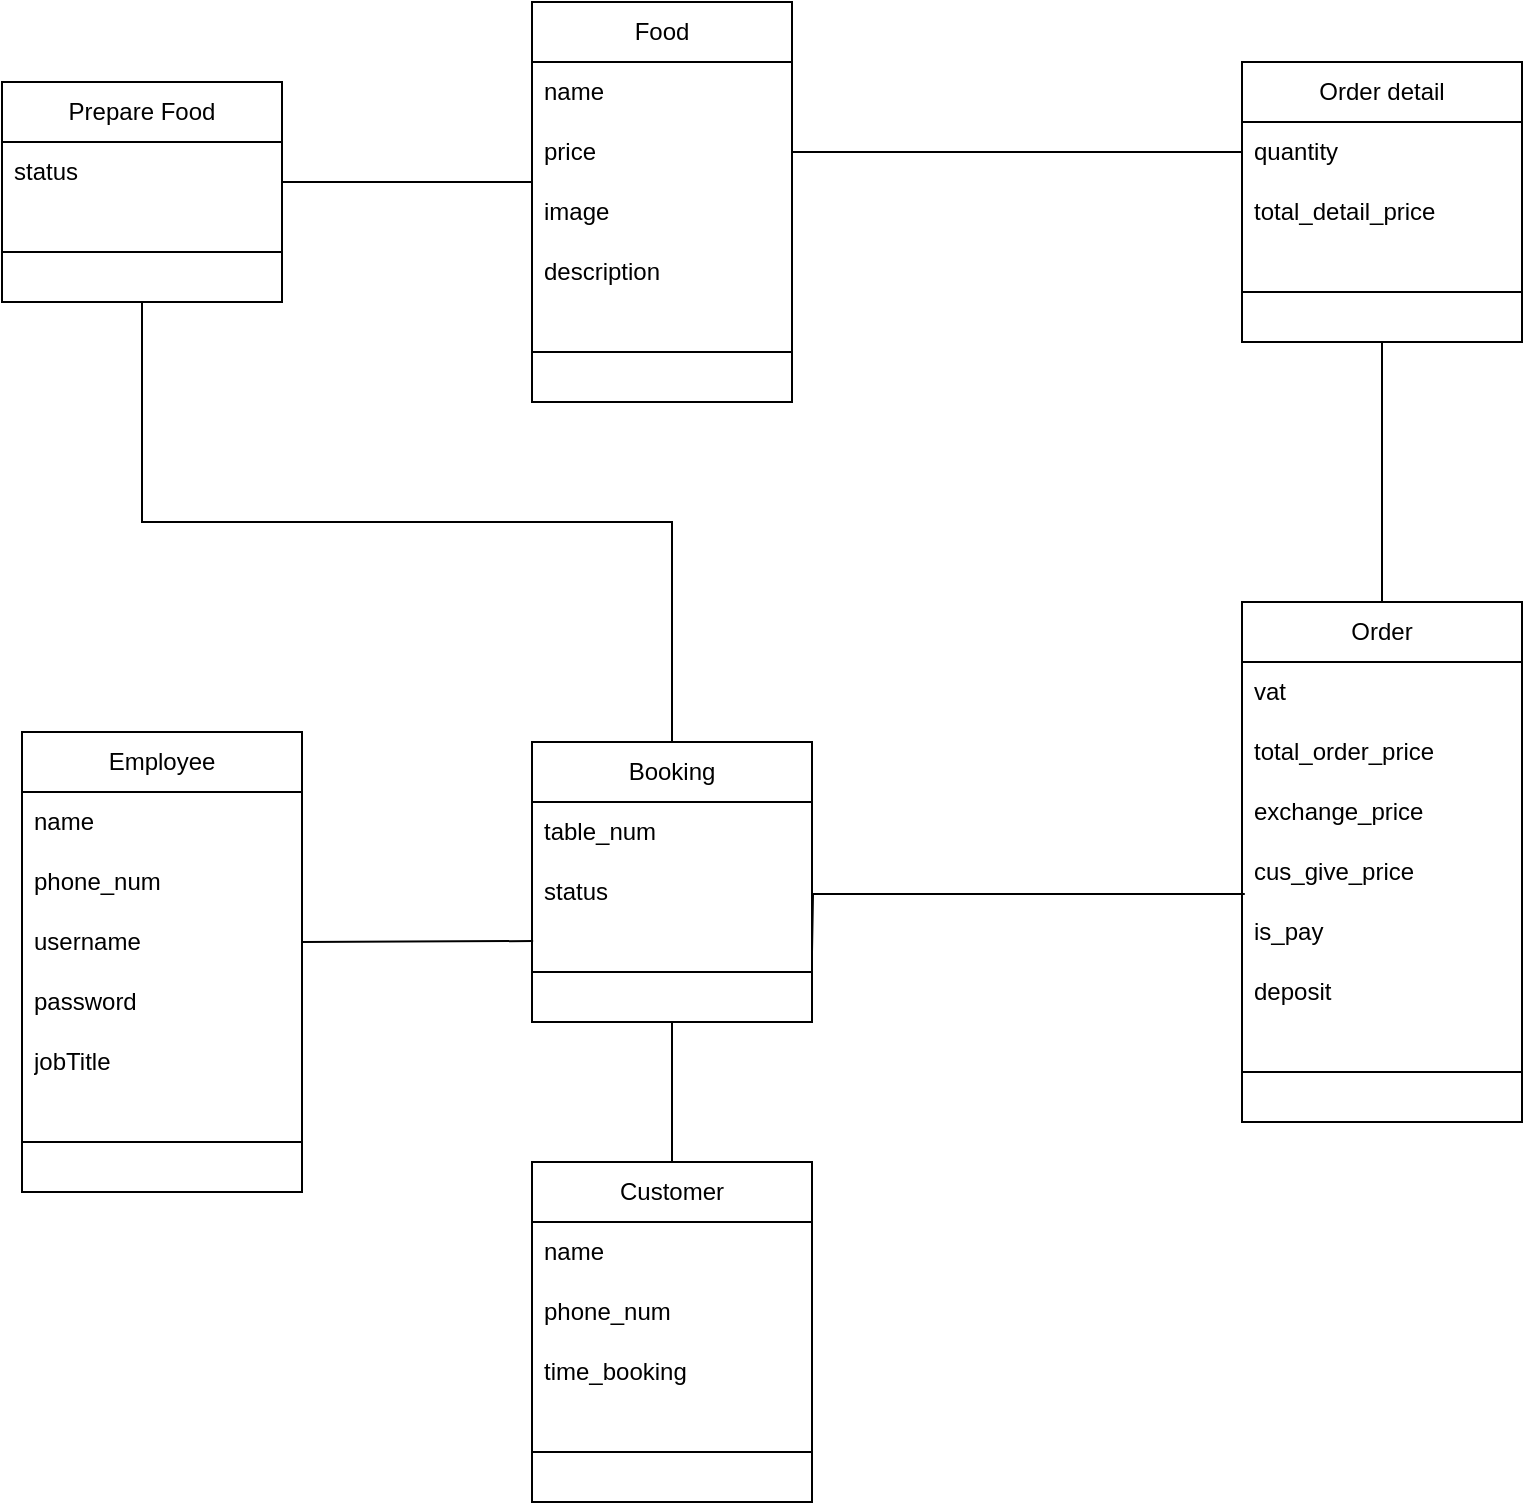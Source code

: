 <mxfile version="20.8.20" type="github">
  <diagram id="MoB5xcONRTag6QHiS8JQ" name="Trang-1">
    <mxGraphModel dx="2261" dy="764" grid="1" gridSize="10" guides="1" tooltips="1" connect="1" arrows="1" fold="1" page="1" pageScale="1" pageWidth="827" pageHeight="1169" math="0" shadow="0">
      <root>
        <mxCell id="0" />
        <mxCell id="1" parent="0" />
        <mxCell id="PEDPwi1cgqmKv0sQqlLi-3" value="Employee" style="swimlane;fontStyle=0;childLayout=stackLayout;horizontal=1;startSize=30;horizontalStack=0;resizeParent=1;resizeParentMax=0;resizeLast=0;collapsible=1;marginBottom=0;whiteSpace=wrap;html=1;" parent="1" vertex="1">
          <mxGeometry x="-390" y="475" width="140" height="230" as="geometry" />
        </mxCell>
        <mxCell id="PEDPwi1cgqmKv0sQqlLi-4" value="name" style="text;strokeColor=none;fillColor=none;align=left;verticalAlign=middle;spacingLeft=4;spacingRight=4;overflow=hidden;points=[[0,0.5],[1,0.5]];portConstraint=eastwest;rotatable=0;whiteSpace=wrap;html=1;" parent="PEDPwi1cgqmKv0sQqlLi-3" vertex="1">
          <mxGeometry y="30" width="140" height="30" as="geometry" />
        </mxCell>
        <mxCell id="PEDPwi1cgqmKv0sQqlLi-5" value="phone_num" style="text;strokeColor=none;fillColor=none;align=left;verticalAlign=middle;spacingLeft=4;spacingRight=4;overflow=hidden;points=[[0,0.5],[1,0.5]];portConstraint=eastwest;rotatable=0;whiteSpace=wrap;html=1;" parent="PEDPwi1cgqmKv0sQqlLi-3" vertex="1">
          <mxGeometry y="60" width="140" height="30" as="geometry" />
        </mxCell>
        <mxCell id="PEDPwi1cgqmKv0sQqlLi-6" value="username" style="text;strokeColor=none;fillColor=none;align=left;verticalAlign=middle;spacingLeft=4;spacingRight=4;overflow=hidden;points=[[0,0.5],[1,0.5]];portConstraint=eastwest;rotatable=0;whiteSpace=wrap;html=1;" parent="PEDPwi1cgqmKv0sQqlLi-3" vertex="1">
          <mxGeometry y="90" width="140" height="30" as="geometry" />
        </mxCell>
        <mxCell id="mT65VQQlf_o2DMxCBc0V-1" value="password" style="text;strokeColor=none;fillColor=none;align=left;verticalAlign=middle;spacingLeft=4;spacingRight=4;overflow=hidden;points=[[0,0.5],[1,0.5]];portConstraint=eastwest;rotatable=0;whiteSpace=wrap;html=1;" parent="PEDPwi1cgqmKv0sQqlLi-3" vertex="1">
          <mxGeometry y="120" width="140" height="30" as="geometry" />
        </mxCell>
        <mxCell id="mT65VQQlf_o2DMxCBc0V-2" value="jobTitle" style="text;strokeColor=none;fillColor=none;align=left;verticalAlign=middle;spacingLeft=4;spacingRight=4;overflow=hidden;points=[[0,0.5],[1,0.5]];portConstraint=eastwest;rotatable=0;whiteSpace=wrap;html=1;" parent="PEDPwi1cgqmKv0sQqlLi-3" vertex="1">
          <mxGeometry y="150" width="140" height="30" as="geometry" />
        </mxCell>
        <mxCell id="mT65VQQlf_o2DMxCBc0V-23" value="" style="line;html=1;strokeWidth=1;align=left;verticalAlign=middle;spacingTop=-1;spacingLeft=3;spacingRight=3;rotatable=0;labelPosition=right;points=[];portConstraint=eastwest;" parent="PEDPwi1cgqmKv0sQqlLi-3" vertex="1">
          <mxGeometry y="180" width="140" height="50" as="geometry" />
        </mxCell>
        <mxCell id="PEDPwi1cgqmKv0sQqlLi-7" value="Food" style="swimlane;fontStyle=0;childLayout=stackLayout;horizontal=1;startSize=30;horizontalStack=0;resizeParent=1;resizeParentMax=0;resizeLast=0;collapsible=1;marginBottom=0;whiteSpace=wrap;html=1;" parent="1" vertex="1">
          <mxGeometry x="-135" y="110" width="130" height="200" as="geometry" />
        </mxCell>
        <mxCell id="PEDPwi1cgqmKv0sQqlLi-8" value="name" style="text;strokeColor=none;fillColor=none;align=left;verticalAlign=middle;spacingLeft=4;spacingRight=4;overflow=hidden;points=[[0,0.5],[1,0.5]];portConstraint=eastwest;rotatable=0;whiteSpace=wrap;html=1;" parent="PEDPwi1cgqmKv0sQqlLi-7" vertex="1">
          <mxGeometry y="30" width="130" height="30" as="geometry" />
        </mxCell>
        <mxCell id="PEDPwi1cgqmKv0sQqlLi-9" value="price" style="text;strokeColor=none;fillColor=none;align=left;verticalAlign=middle;spacingLeft=4;spacingRight=4;overflow=hidden;points=[[0,0.5],[1,0.5]];portConstraint=eastwest;rotatable=0;whiteSpace=wrap;html=1;" parent="PEDPwi1cgqmKv0sQqlLi-7" vertex="1">
          <mxGeometry y="60" width="130" height="30" as="geometry" />
        </mxCell>
        <mxCell id="PEDPwi1cgqmKv0sQqlLi-10" value="image" style="text;strokeColor=none;fillColor=none;align=left;verticalAlign=middle;spacingLeft=4;spacingRight=4;overflow=hidden;points=[[0,0.5],[1,0.5]];portConstraint=eastwest;rotatable=0;whiteSpace=wrap;html=1;" parent="PEDPwi1cgqmKv0sQqlLi-7" vertex="1">
          <mxGeometry y="90" width="130" height="30" as="geometry" />
        </mxCell>
        <mxCell id="mT65VQQlf_o2DMxCBc0V-5" value="description" style="text;strokeColor=none;fillColor=none;align=left;verticalAlign=middle;spacingLeft=4;spacingRight=4;overflow=hidden;points=[[0,0.5],[1,0.5]];portConstraint=eastwest;rotatable=0;whiteSpace=wrap;html=1;" parent="PEDPwi1cgqmKv0sQqlLi-7" vertex="1">
          <mxGeometry y="120" width="130" height="30" as="geometry" />
        </mxCell>
        <mxCell id="mT65VQQlf_o2DMxCBc0V-6" value="" style="line;html=1;strokeWidth=1;align=left;verticalAlign=middle;spacingTop=-1;spacingLeft=3;spacingRight=3;rotatable=0;labelPosition=right;points=[];portConstraint=eastwest;" parent="PEDPwi1cgqmKv0sQqlLi-7" vertex="1">
          <mxGeometry y="150" width="130" height="50" as="geometry" />
        </mxCell>
        <mxCell id="PEDPwi1cgqmKv0sQqlLi-11" value="Order" style="swimlane;fontStyle=0;childLayout=stackLayout;horizontal=1;startSize=30;horizontalStack=0;resizeParent=1;resizeParentMax=0;resizeLast=0;collapsible=1;marginBottom=0;whiteSpace=wrap;html=1;" parent="1" vertex="1">
          <mxGeometry x="220" y="410" width="140" height="260" as="geometry" />
        </mxCell>
        <mxCell id="PEDPwi1cgqmKv0sQqlLi-13" value="vat" style="text;strokeColor=none;fillColor=none;align=left;verticalAlign=middle;spacingLeft=4;spacingRight=4;overflow=hidden;points=[[0,0.5],[1,0.5]];portConstraint=eastwest;rotatable=0;whiteSpace=wrap;html=1;" parent="PEDPwi1cgqmKv0sQqlLi-11" vertex="1">
          <mxGeometry y="30" width="140" height="30" as="geometry" />
        </mxCell>
        <mxCell id="PEDPwi1cgqmKv0sQqlLi-14" value="total_order_price" style="text;strokeColor=none;fillColor=none;align=left;verticalAlign=middle;spacingLeft=4;spacingRight=4;overflow=hidden;points=[[0,0.5],[1,0.5]];portConstraint=eastwest;rotatable=0;whiteSpace=wrap;html=1;" parent="PEDPwi1cgqmKv0sQqlLi-11" vertex="1">
          <mxGeometry y="60" width="140" height="30" as="geometry" />
        </mxCell>
        <mxCell id="mT65VQQlf_o2DMxCBc0V-17" value="exchange_price" style="text;strokeColor=none;fillColor=none;align=left;verticalAlign=middle;spacingLeft=4;spacingRight=4;overflow=hidden;points=[[0,0.5],[1,0.5]];portConstraint=eastwest;rotatable=0;whiteSpace=wrap;html=1;" parent="PEDPwi1cgqmKv0sQqlLi-11" vertex="1">
          <mxGeometry y="90" width="140" height="30" as="geometry" />
        </mxCell>
        <mxCell id="mT65VQQlf_o2DMxCBc0V-18" value="cus_give_price" style="text;strokeColor=none;fillColor=none;align=left;verticalAlign=middle;spacingLeft=4;spacingRight=4;overflow=hidden;points=[[0,0.5],[1,0.5]];portConstraint=eastwest;rotatable=0;whiteSpace=wrap;html=1;" parent="PEDPwi1cgqmKv0sQqlLi-11" vertex="1">
          <mxGeometry y="120" width="140" height="30" as="geometry" />
        </mxCell>
        <mxCell id="mT65VQQlf_o2DMxCBc0V-19" value="is_pay&lt;br&gt;" style="text;strokeColor=none;fillColor=none;align=left;verticalAlign=middle;spacingLeft=4;spacingRight=4;overflow=hidden;points=[[0,0.5],[1,0.5]];portConstraint=eastwest;rotatable=0;whiteSpace=wrap;html=1;" parent="PEDPwi1cgqmKv0sQqlLi-11" vertex="1">
          <mxGeometry y="150" width="140" height="30" as="geometry" />
        </mxCell>
        <mxCell id="mT65VQQlf_o2DMxCBc0V-21" value="deposit" style="text;strokeColor=none;fillColor=none;align=left;verticalAlign=middle;spacingLeft=4;spacingRight=4;overflow=hidden;points=[[0,0.5],[1,0.5]];portConstraint=eastwest;rotatable=0;whiteSpace=wrap;html=1;" parent="PEDPwi1cgqmKv0sQqlLi-11" vertex="1">
          <mxGeometry y="180" width="140" height="30" as="geometry" />
        </mxCell>
        <mxCell id="mT65VQQlf_o2DMxCBc0V-8" value="" style="line;html=1;strokeWidth=1;align=left;verticalAlign=middle;spacingTop=-1;spacingLeft=3;spacingRight=3;rotatable=0;labelPosition=right;points=[];portConstraint=eastwest;" parent="PEDPwi1cgqmKv0sQqlLi-11" vertex="1">
          <mxGeometry y="210" width="140" height="50" as="geometry" />
        </mxCell>
        <mxCell id="PEDPwi1cgqmKv0sQqlLi-15" value="Order detail" style="swimlane;fontStyle=0;childLayout=stackLayout;horizontal=1;startSize=30;horizontalStack=0;resizeParent=1;resizeParentMax=0;resizeLast=0;collapsible=1;marginBottom=0;whiteSpace=wrap;html=1;" parent="1" vertex="1">
          <mxGeometry x="220" y="140" width="140" height="140" as="geometry" />
        </mxCell>
        <mxCell id="PEDPwi1cgqmKv0sQqlLi-17" value="quantity" style="text;strokeColor=none;fillColor=none;align=left;verticalAlign=middle;spacingLeft=4;spacingRight=4;overflow=hidden;points=[[0,0.5],[1,0.5]];portConstraint=eastwest;rotatable=0;whiteSpace=wrap;html=1;" parent="PEDPwi1cgqmKv0sQqlLi-15" vertex="1">
          <mxGeometry y="30" width="140" height="30" as="geometry" />
        </mxCell>
        <mxCell id="mT65VQQlf_o2DMxCBc0V-16" value="total_detail_price" style="text;strokeColor=none;fillColor=none;align=left;verticalAlign=middle;spacingLeft=4;spacingRight=4;overflow=hidden;points=[[0,0.5],[1,0.5]];portConstraint=eastwest;rotatable=0;whiteSpace=wrap;html=1;" parent="PEDPwi1cgqmKv0sQqlLi-15" vertex="1">
          <mxGeometry y="60" width="140" height="30" as="geometry" />
        </mxCell>
        <mxCell id="mT65VQQlf_o2DMxCBc0V-7" value="" style="line;html=1;strokeWidth=1;align=left;verticalAlign=middle;spacingTop=-1;spacingLeft=3;spacingRight=3;rotatable=0;labelPosition=right;points=[];portConstraint=eastwest;" parent="PEDPwi1cgqmKv0sQqlLi-15" vertex="1">
          <mxGeometry y="90" width="140" height="50" as="geometry" />
        </mxCell>
        <mxCell id="mT65VQQlf_o2DMxCBc0V-3" style="edgeStyle=orthogonalEdgeStyle;rounded=0;orthogonalLoop=1;jettySize=auto;html=1;exitX=1;exitY=0.5;exitDx=0;exitDy=0;entryX=0;entryY=0.5;entryDx=0;entryDy=0;endArrow=none;endFill=0;" parent="1" source="PEDPwi1cgqmKv0sQqlLi-9" target="PEDPwi1cgqmKv0sQqlLi-17" edge="1">
          <mxGeometry relative="1" as="geometry">
            <Array as="points">
              <mxPoint x="70" y="185" />
              <mxPoint x="70" y="185" />
            </Array>
          </mxGeometry>
        </mxCell>
        <mxCell id="mT65VQQlf_o2DMxCBc0V-4" style="edgeStyle=orthogonalEdgeStyle;rounded=0;orthogonalLoop=1;jettySize=auto;html=1;entryX=0.5;entryY=0;entryDx=0;entryDy=0;endArrow=none;endFill=0;exitX=0.5;exitY=1;exitDx=0;exitDy=0;" parent="1" source="PEDPwi1cgqmKv0sQqlLi-15" target="PEDPwi1cgqmKv0sQqlLi-11" edge="1">
          <mxGeometry relative="1" as="geometry">
            <mxPoint x="190" y="270" as="sourcePoint" />
            <Array as="points">
              <mxPoint x="290" y="350" />
              <mxPoint x="290" y="350" />
            </Array>
          </mxGeometry>
        </mxCell>
        <mxCell id="_N6jKQUM3jKokNbCVSxn-6" style="edgeStyle=orthogonalEdgeStyle;rounded=0;orthogonalLoop=1;jettySize=auto;html=1;exitX=0.5;exitY=0;exitDx=0;exitDy=0;entryX=0.5;entryY=1;entryDx=0;entryDy=0;endArrow=none;endFill=0;" edge="1" parent="1" source="mT65VQQlf_o2DMxCBc0V-9" target="_N6jKQUM3jKokNbCVSxn-2">
          <mxGeometry relative="1" as="geometry" />
        </mxCell>
        <mxCell id="mT65VQQlf_o2DMxCBc0V-9" value="Booking" style="swimlane;fontStyle=0;childLayout=stackLayout;horizontal=1;startSize=30;horizontalStack=0;resizeParent=1;resizeParentMax=0;resizeLast=0;collapsible=1;marginBottom=0;whiteSpace=wrap;html=1;" parent="1" vertex="1">
          <mxGeometry x="-135" y="480" width="140" height="140" as="geometry">
            <mxRectangle x="390" y="380" width="70" height="30" as="alternateBounds" />
          </mxGeometry>
        </mxCell>
        <mxCell id="mT65VQQlf_o2DMxCBc0V-10" value="table_num" style="text;strokeColor=none;fillColor=none;align=left;verticalAlign=middle;spacingLeft=4;spacingRight=4;overflow=hidden;points=[[0,0.5],[1,0.5]];portConstraint=eastwest;rotatable=0;whiteSpace=wrap;html=1;" parent="mT65VQQlf_o2DMxCBc0V-9" vertex="1">
          <mxGeometry y="30" width="140" height="30" as="geometry" />
        </mxCell>
        <mxCell id="mT65VQQlf_o2DMxCBc0V-25" value="status" style="text;strokeColor=none;fillColor=none;align=left;verticalAlign=middle;spacingLeft=4;spacingRight=4;overflow=hidden;points=[[0,0.5],[1,0.5]];portConstraint=eastwest;rotatable=0;whiteSpace=wrap;html=1;" parent="mT65VQQlf_o2DMxCBc0V-9" vertex="1">
          <mxGeometry y="60" width="140" height="30" as="geometry" />
        </mxCell>
        <mxCell id="mT65VQQlf_o2DMxCBc0V-13" value="" style="line;html=1;strokeWidth=1;align=left;verticalAlign=middle;spacingTop=-1;spacingLeft=3;spacingRight=3;rotatable=0;labelPosition=right;points=[];portConstraint=eastwest;" parent="mT65VQQlf_o2DMxCBc0V-9" vertex="1">
          <mxGeometry y="90" width="140" height="50" as="geometry" />
        </mxCell>
        <mxCell id="mT65VQQlf_o2DMxCBc0V-20" style="edgeStyle=orthogonalEdgeStyle;rounded=0;orthogonalLoop=1;jettySize=auto;html=1;exitX=1;exitY=0.5;exitDx=0;exitDy=0;entryX=0.01;entryY=0.867;entryDx=0;entryDy=0;entryPerimeter=0;endArrow=none;endFill=0;" parent="1" target="mT65VQQlf_o2DMxCBc0V-18" edge="1">
          <mxGeometry relative="1" as="geometry">
            <mxPoint x="5.0" y="585" as="sourcePoint" />
          </mxGeometry>
        </mxCell>
        <mxCell id="mT65VQQlf_o2DMxCBc0V-22" style="edgeStyle=orthogonalEdgeStyle;rounded=0;orthogonalLoop=1;jettySize=auto;html=1;exitX=1;exitY=0.5;exitDx=0;exitDy=0;entryX=0.004;entryY=0.317;entryDx=0;entryDy=0;entryPerimeter=0;endArrow=none;endFill=0;" parent="1" source="PEDPwi1cgqmKv0sQqlLi-6" edge="1">
          <mxGeometry relative="1" as="geometry">
            <mxPoint x="-134.44" y="579.51" as="targetPoint" />
          </mxGeometry>
        </mxCell>
        <mxCell id="mT65VQQlf_o2DMxCBc0V-30" style="edgeStyle=orthogonalEdgeStyle;rounded=0;orthogonalLoop=1;jettySize=auto;html=1;exitX=0.5;exitY=0;exitDx=0;exitDy=0;entryX=0.5;entryY=1;entryDx=0;entryDy=0;endArrow=none;endFill=0;" parent="1" source="mT65VQQlf_o2DMxCBc0V-26" target="mT65VQQlf_o2DMxCBc0V-9" edge="1">
          <mxGeometry relative="1" as="geometry" />
        </mxCell>
        <mxCell id="mT65VQQlf_o2DMxCBc0V-26" value="Customer" style="swimlane;fontStyle=0;childLayout=stackLayout;horizontal=1;startSize=30;horizontalStack=0;resizeParent=1;resizeParentMax=0;resizeLast=0;collapsible=1;marginBottom=0;whiteSpace=wrap;html=1;" parent="1" vertex="1">
          <mxGeometry x="-135" y="690" width="140" height="170" as="geometry">
            <mxRectangle x="390" y="380" width="70" height="30" as="alternateBounds" />
          </mxGeometry>
        </mxCell>
        <mxCell id="mT65VQQlf_o2DMxCBc0V-31" value="name" style="text;strokeColor=none;fillColor=none;align=left;verticalAlign=middle;spacingLeft=4;spacingRight=4;overflow=hidden;points=[[0,0.5],[1,0.5]];portConstraint=eastwest;rotatable=0;whiteSpace=wrap;html=1;" parent="mT65VQQlf_o2DMxCBc0V-26" vertex="1">
          <mxGeometry y="30" width="140" height="30" as="geometry" />
        </mxCell>
        <mxCell id="mT65VQQlf_o2DMxCBc0V-32" value="phone_num" style="text;strokeColor=none;fillColor=none;align=left;verticalAlign=middle;spacingLeft=4;spacingRight=4;overflow=hidden;points=[[0,0.5],[1,0.5]];portConstraint=eastwest;rotatable=0;whiteSpace=wrap;html=1;" parent="mT65VQQlf_o2DMxCBc0V-26" vertex="1">
          <mxGeometry y="60" width="140" height="30" as="geometry" />
        </mxCell>
        <mxCell id="_N6jKQUM3jKokNbCVSxn-1" value="time_booking" style="text;strokeColor=none;fillColor=none;align=left;verticalAlign=middle;spacingLeft=4;spacingRight=4;overflow=hidden;points=[[0,0.5],[1,0.5]];portConstraint=eastwest;rotatable=0;whiteSpace=wrap;html=1;" vertex="1" parent="mT65VQQlf_o2DMxCBc0V-26">
          <mxGeometry y="90" width="140" height="30" as="geometry" />
        </mxCell>
        <mxCell id="mT65VQQlf_o2DMxCBc0V-29" value="" style="line;html=1;strokeWidth=1;align=left;verticalAlign=middle;spacingTop=-1;spacingLeft=3;spacingRight=3;rotatable=0;labelPosition=right;points=[];portConstraint=eastwest;" parent="mT65VQQlf_o2DMxCBc0V-26" vertex="1">
          <mxGeometry y="120" width="140" height="50" as="geometry" />
        </mxCell>
        <mxCell id="_N6jKQUM3jKokNbCVSxn-2" value="Prepare Food" style="swimlane;fontStyle=0;childLayout=stackLayout;horizontal=1;startSize=30;horizontalStack=0;resizeParent=1;resizeParentMax=0;resizeLast=0;collapsible=1;marginBottom=0;whiteSpace=wrap;html=1;" vertex="1" parent="1">
          <mxGeometry x="-400" y="150" width="140" height="110" as="geometry">
            <mxRectangle x="390" y="380" width="70" height="30" as="alternateBounds" />
          </mxGeometry>
        </mxCell>
        <mxCell id="_N6jKQUM3jKokNbCVSxn-4" value="status" style="text;strokeColor=none;fillColor=none;align=left;verticalAlign=middle;spacingLeft=4;spacingRight=4;overflow=hidden;points=[[0,0.5],[1,0.5]];portConstraint=eastwest;rotatable=0;whiteSpace=wrap;html=1;" vertex="1" parent="_N6jKQUM3jKokNbCVSxn-2">
          <mxGeometry y="30" width="140" height="30" as="geometry" />
        </mxCell>
        <mxCell id="_N6jKQUM3jKokNbCVSxn-5" value="" style="line;html=1;strokeWidth=1;align=left;verticalAlign=middle;spacingTop=-1;spacingLeft=3;spacingRight=3;rotatable=0;labelPosition=right;points=[];portConstraint=eastwest;" vertex="1" parent="_N6jKQUM3jKokNbCVSxn-2">
          <mxGeometry y="60" width="140" height="50" as="geometry" />
        </mxCell>
        <mxCell id="_N6jKQUM3jKokNbCVSxn-7" style="edgeStyle=orthogonalEdgeStyle;rounded=0;orthogonalLoop=1;jettySize=auto;html=1;exitX=0;exitY=0.5;exitDx=0;exitDy=0;entryX=1;entryY=0.167;entryDx=0;entryDy=0;entryPerimeter=0;endArrow=none;endFill=0;" edge="1" parent="1" source="PEDPwi1cgqmKv0sQqlLi-10" target="_N6jKQUM3jKokNbCVSxn-4">
          <mxGeometry relative="1" as="geometry">
            <Array as="points">
              <mxPoint x="-135" y="200" />
              <mxPoint x="-260" y="200" />
            </Array>
          </mxGeometry>
        </mxCell>
      </root>
    </mxGraphModel>
  </diagram>
</mxfile>
